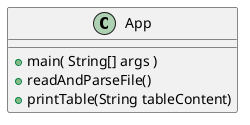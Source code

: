 @startuml
'https://plantuml.com/class-diagram

class App
{
+main( String[] args )
+readAndParseFile()
+printTable(String tableContent)
}

@enduml